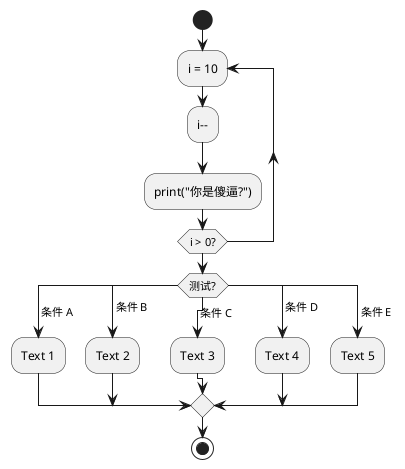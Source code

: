 @startuml
'https://plantuml.com/activity-diagram-beta
start
repeat :i = 10;
:i--;
:print("你是傻逼?");
repeat while(i > 0?);
switch (测试?)
case ( 条件 A )
  :Text 1;
case ( 条件 B )
  :Text 2;
case ( 条件 C )
  :Text 3;
case ( 条件 D )
  :Text 4;
case ( 条件 E )
  :Text 5;
endswitch
stop
@enduml
